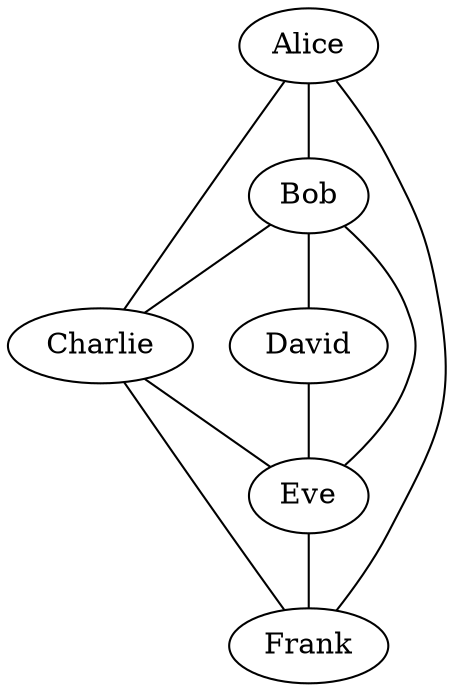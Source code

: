 strict graph G {
  1 [ label="Alice" ];
  2 [ label="Bob" ];
  3 [ label="Charlie" ];
  4 [ label="David" ];
  5 [ label="Eve" ];
  6 [ label="Frank" ];
  1 -- 2;
  1 -- 3;
  2 -- 3;
  2 -- 4;
  2 -- 5;
  4 -- 5;
  3 -- 5;
  3 -- 6;
  5 -- 6;
  1 -- 6;
}
